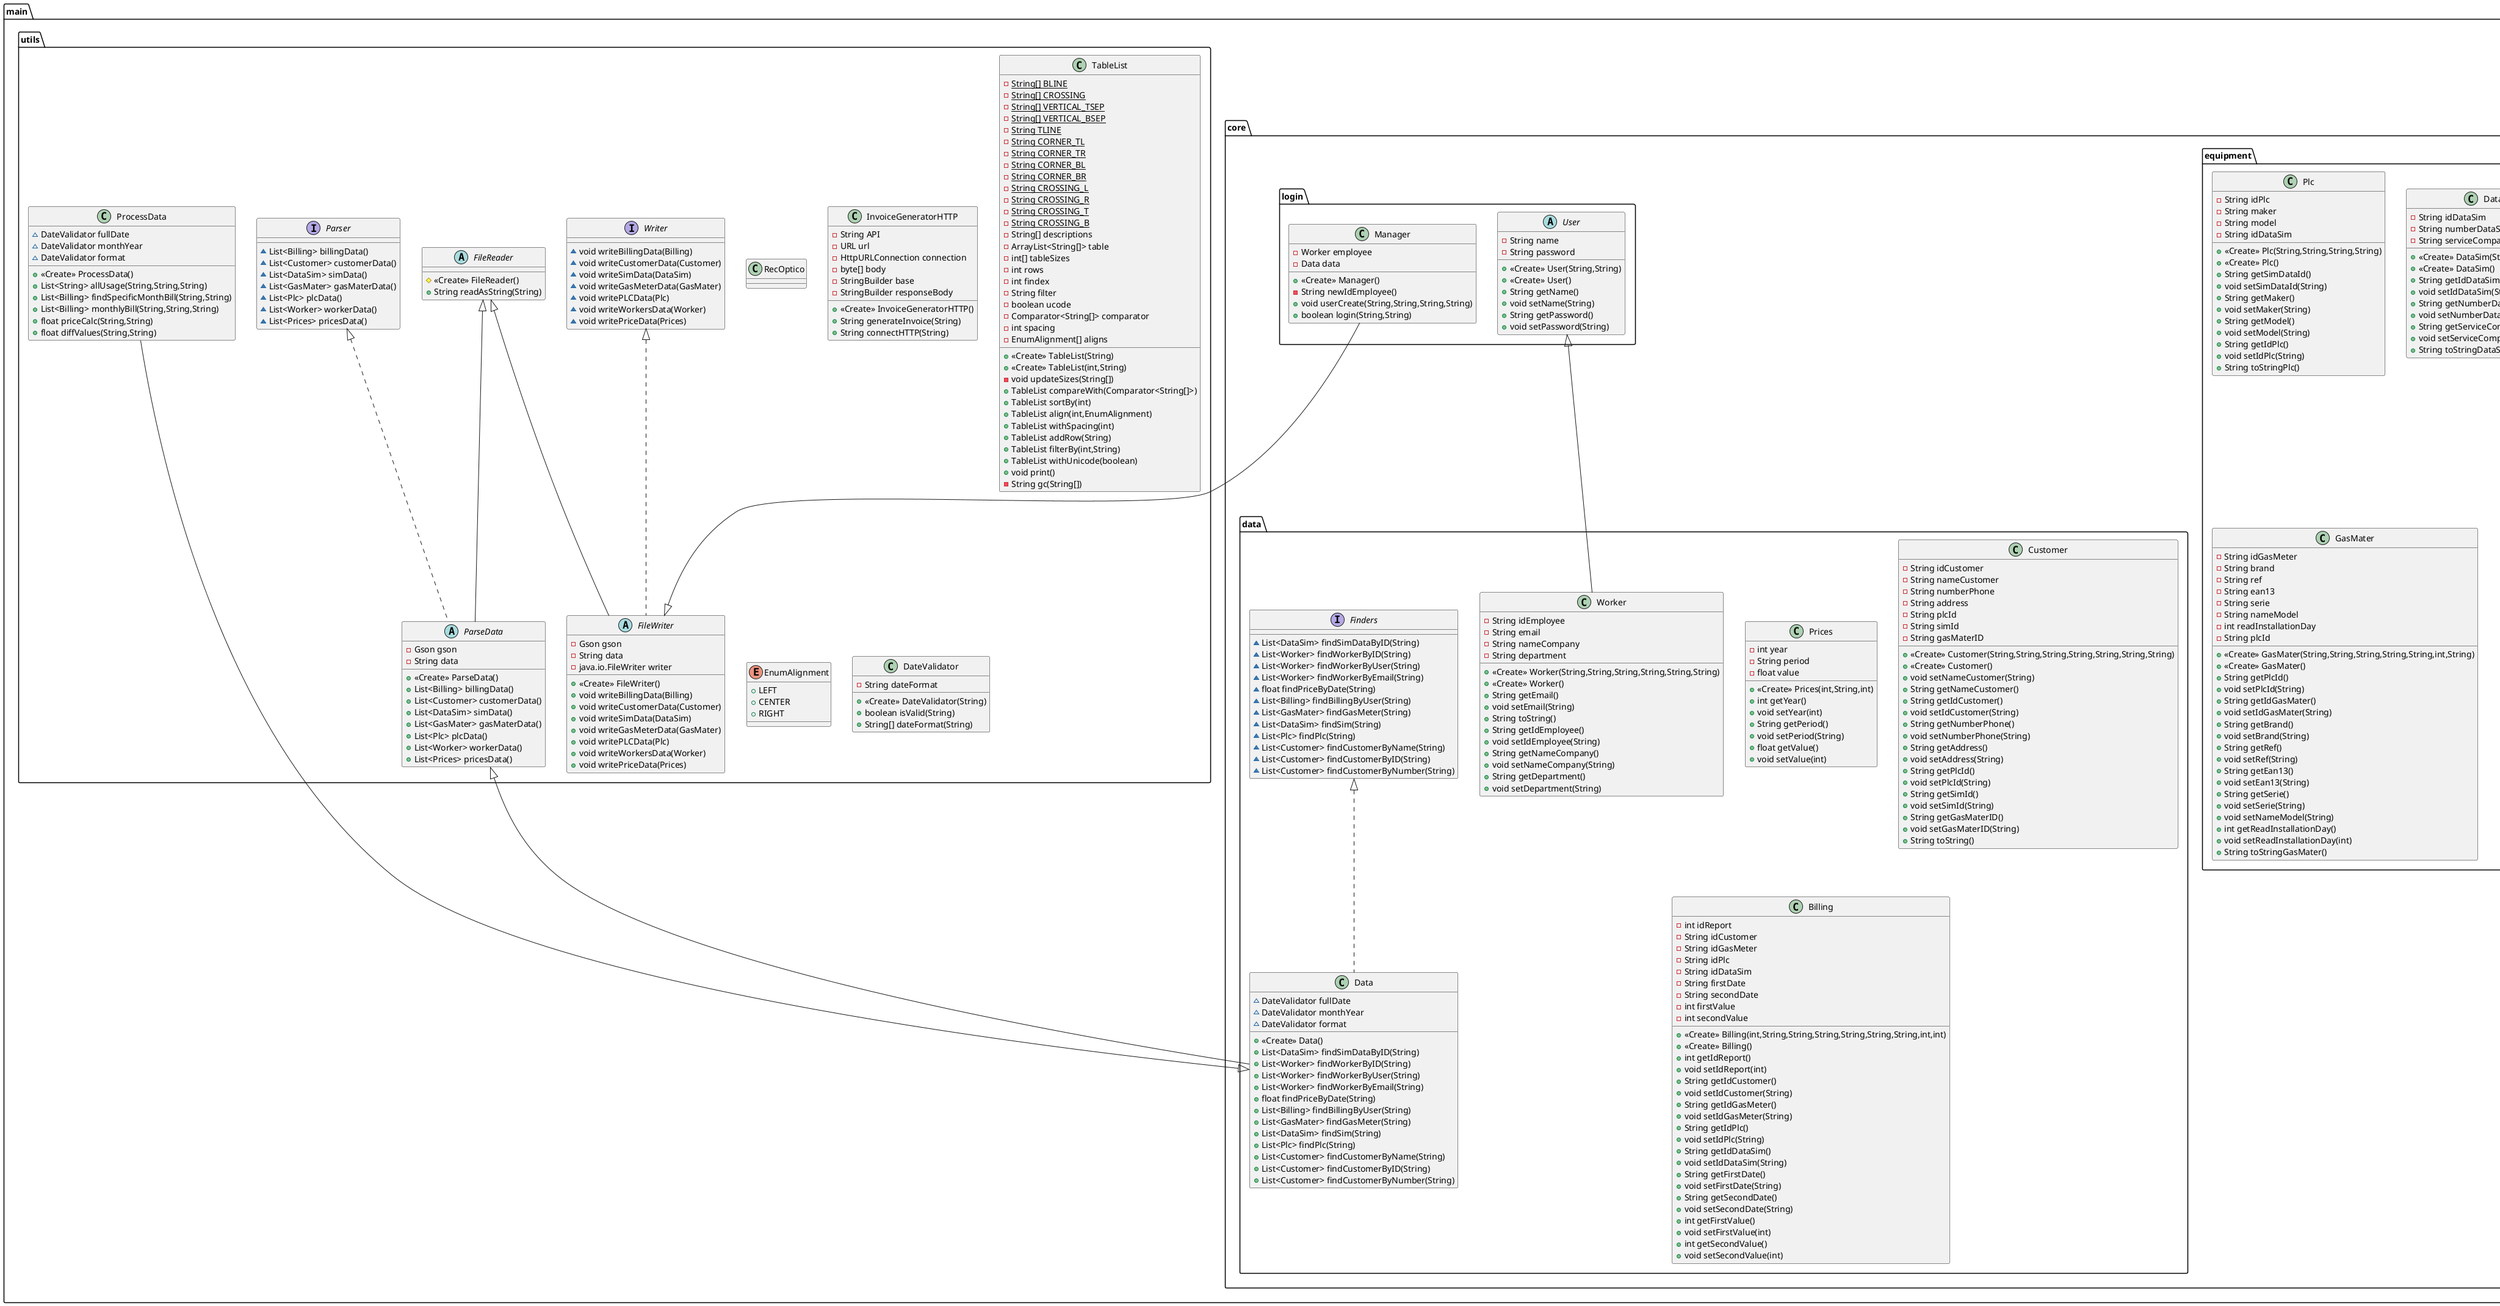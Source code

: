 @startuml
class main.core.data.Prices {
- int year
- String period
- float value
+ <<Create>> Prices(int,String,int)
+ int getYear()
+ void setYear(int)
+ String getPeriod()
+ void setPeriod(String)
+ float getValue()
+ void setValue(int)
}
abstract class main.core.menu.Menus {
- TableList table
- ProcessData find
- BigDecimal decimalFix
+ <<Create>> Menus()
- BigDecimal prettyDecimal(float)
# void principal()
# void registerCheck(String,String,String)
# void logged()
# void actionsCustomer()
# void customerList(List<Customer>)
# void billSpecificMonth(List<Billing>,String,String)
# void billRangeMonth(List<String>)
}
class main.utils.RecOptico {
}
abstract class main.core.login.User {
- String name
- String password
+ <<Create>> User(String,String)
+ <<Create>> User()
+ String getName()
+ void setName(String)
+ String getPassword()
+ void setPassword(String)
}
class main.utils.InvoiceGeneratorHTTP {
- String API
- URL url
- HttpURLConnection connection
- byte[] body
- StringBuilder base
- StringBuilder responseBody
+ <<Create>> InvoiceGeneratorHTTP()
+ String generateInvoice(String)
+ String connectHTTP(String)
}
class main.core.data.Customer {
- String idCustomer
- String nameCustomer
- String numberPhone
- String address
- String plcId
- String simId
- String gasMaterID
+ <<Create>> Customer(String,String,String,String,String,String,String)
+ <<Create>> Customer()
+ void setNameCustomer(String)
+ String getNameCustomer()
+ String getIdCustomer()
+ void setIdCustomer(String)
+ String getNumberPhone()
+ void setNumberPhone(String)
+ String getAddress()
+ void setAddress(String)
+ String getPlcId()
+ void setPlcId(String)
+ String getSimId()
+ void setSimId(String)
+ String getGasMaterID()
+ void setGasMaterID(String)
+ String toString()
}
class main.utils.TableList {
- {static} String[] BLINE
- {static} String[] CROSSING
- {static} String[] VERTICAL_TSEP
- {static} String[] VERTICAL_BSEP
- {static} String TLINE
- {static} String CORNER_TL
- {static} String CORNER_TR
- {static} String CORNER_BL
- {static} String CORNER_BR
- {static} String CROSSING_L
- {static} String CROSSING_R
- {static} String CROSSING_T
- {static} String CROSSING_B
- String[] descriptions
- ArrayList<String[]> table
- int[] tableSizes
- int rows
- int findex
- String filter
- boolean ucode
- Comparator<String[]> comparator
- int spacing
- EnumAlignment[] aligns
+ <<Create>> TableList(String)
+ <<Create>> TableList(int,String)
- void updateSizes(String[])
+ TableList compareWith(Comparator<String[]>)
+ TableList sortBy(int)
+ TableList align(int,EnumAlignment)
+ TableList withSpacing(int)
+ TableList addRow(String)
+ TableList filterBy(int,String)
+ TableList withUnicode(boolean)
+ void print()
- String gc(String[])
}
enum main.utils.EnumAlignment {
+  LEFT
+  CENTER
+  RIGHT
}
class main.core.menu.MenuOptions {
- Scanner userInput
- Data search
- ProcessData find
- Manager register
+ <<Create>> MenuOptions()
+ void principalMenu()
- void login()
- void registerOption()
- void loginOption()
- void searchByName(String)
- void searchByID(String)
- void workWithUserOption(String)
- void findBillingByDate(String)
- void findBillingByRangeDate(String)
- void generateInvoiceOption(String,String,String)
}
class main.core.data.Billing {
- int idReport
- String idCustomer
- String idGasMeter
- String idPlc
- String idDataSim
- String firstDate
- String secondDate
- int firstValue
- int secondValue
+ <<Create>> Billing(int,String,String,String,String,String,String,int,int)
+ <<Create>> Billing()
+ int getIdReport()
+ void setIdReport(int)
+ String getIdCustomer()
+ void setIdCustomer(String)
+ String getIdGasMeter()
+ void setIdGasMeter(String)
+ String getIdPlc()
+ void setIdPlc(String)
+ String getIdDataSim()
+ void setIdDataSim(String)
+ String getFirstDate()
+ void setFirstDate(String)
+ String getSecondDate()
+ void setSecondDate(String)
+ int getFirstValue()
+ void setFirstValue(int)
+ int getSecondValue()
+ void setSecondValue(int)
}
abstract class main.utils.FileWriter {
- Gson gson
- String data
- java.io.FileWriter writer
+ <<Create>> FileWriter()
+ void writeBillingData(Billing)
+ void writeCustomerData(Customer)
+ void writeSimData(DataSim)
+ void writeGasMeterData(GasMater)
+ void writePLCData(Plc)
+ void writeWorkersData(Worker)
+ void writePriceData(Prices)
}
class main.core.equipment.Plc {
- String idPlc
- String maker
- String model
- String idDataSim
+ <<Create>> Plc(String,String,String,String)
+ <<Create>> Plc()
+ String getSimDataId()
+ void setSimDataId(String)
+ String getMaker()
+ void setMaker(String)
+ String getModel()
+ void setModel(String)
+ String getIdPlc()
+ void setIdPlc(String)
+ String toStringPlc()
}
class main.core.data.Worker {
- String idEmployee
- String email
- String nameCompany
- String department
+ <<Create>> Worker(String,String,String,String,String,String)
+ <<Create>> Worker()
+ String getEmail()
+ void setEmail(String)
+ String toString()
+ String getIdEmployee()
+ void setIdEmployee(String)
+ String getNameCompany()
+ void setNameCompany(String)
+ String getDepartment()
+ void setDepartment(String)
}
interface main.utils.Writer {
~ void writeBillingData(Billing)
~ void writeCustomerData(Customer)
~ void writeSimData(DataSim)
~ void writeGasMeterData(GasMater)
~ void writePLCData(Plc)
~ void writeWorkersData(Worker)
~ void writePriceData(Prices)
}
class main.core.data.Data {
~ DateValidator fullDate
~ DateValidator monthYear
~ DateValidator format
+ <<Create>> Data()
+ List<DataSim> findSimDataByID(String)
+ List<Worker> findWorkerByID(String)
+ List<Worker> findWorkerByUser(String)
+ List<Worker> findWorkerByEmail(String)
+ float findPriceByDate(String)
+ List<Billing> findBillingByUser(String)
+ List<GasMater> findGasMeter(String)
+ List<DataSim> findSim(String)
+ List<Plc> findPlc(String)
+ List<Customer> findCustomerByName(String)
+ List<Customer> findCustomerByID(String)
+ List<Customer> findCustomerByNumber(String)
}
class main.utils.DateValidator {
- String dateFormat
+ <<Create>> DateValidator(String)
+ boolean isValid(String)
+ String[] dateFormat(String)
}
abstract class main.utils.ParseData {
- Gson gson
- String data
+ <<Create>> ParseData()
+ List<Billing> billingData()
+ List<Customer> customerData()
+ List<DataSim> simData()
+ List<GasMater> gasMaterData()
+ List<Plc> plcData()
+ List<Worker> workerData()
+ List<Prices> pricesData()
}
abstract class main.utils.FileReader {
# <<Create>> FileReader()
+ String readAsString(String)
}
class main.utils.ProcessData {
~ DateValidator fullDate
~ DateValidator monthYear
~ DateValidator format
+ <<Create>> ProcessData()
+ List<String> allUsage(String,String,String)
+ List<Billing> findSpecificMonthBill(String,String)
+ List<Billing> monthlyBill(String,String,String)
+ float priceCalc(String,String)
+ float diffValues(String,String)
}
class main.core.equipment.DataSim {
- String idDataSim
- String numberDataSim
- String serviceCompany
+ <<Create>> DataSim(String,String,String)
+ <<Create>> DataSim()
+ String getIdDataSim()
+ void setIdDataSim(String)
+ String getNumberDataSim()
+ void setNumberDataSim(String)
+ String getServiceCompany()
+ void setServiceCompany(String)
+ String toStringDataSim()
}
class main.core.login.Manager {
- Worker employee
- Data data
+ <<Create>> Manager()
- String newIdEmployee()
+ void userCreate(String,String,String,String)
+ boolean login(String,String)
}
interface main.core.data.Finders {
~ List<DataSim> findSimDataByID(String)
~ List<Worker> findWorkerByID(String)
~ List<Worker> findWorkerByUser(String)
~ List<Worker> findWorkerByEmail(String)
~ float findPriceByDate(String)
~ List<Billing> findBillingByUser(String)
~ List<GasMater> findGasMeter(String)
~ List<DataSim> findSim(String)
~ List<Plc> findPlc(String)
~ List<Customer> findCustomerByName(String)
~ List<Customer> findCustomerByID(String)
~ List<Customer> findCustomerByNumber(String)
}
interface main.utils.Parser {
~ List<Billing> billingData()
~ List<Customer> customerData()
~ List<DataSim> simData()
~ List<GasMater> gasMaterData()
~ List<Plc> plcData()
~ List<Worker> workerData()
~ List<Prices> pricesData()
}
class main.core.equipment.GasMater {
- String idGasMeter
- String brand
- String ref
- String ean13
- String serie
- String nameModel
- int readInstallationDay
- String plcId
+ <<Create>> GasMater(String,String,String,String,String,int,String)
+ <<Create>> GasMater()
+ String getPlcId()
+ void setPlcId(String)
+ String getIdGasMater()
+ void setIdGasMater(String)
+ String getBrand()
+ void setBrand(String)
+ String getRef()
+ void setRef(String)
+ String getEan13()
+ void setEan13(String)
+ String getSerie()
+ void setSerie(String)
+ void setNameModel(String)
+ int getReadInstallationDay()
+ void setReadInstallationDay(int)
+ String toStringGasMater()
}


main.core.menu.Menus <|-- main.core.menu.MenuOptions
main.utils.Writer <|.. main.utils.FileWriter
main.utils.FileReader <|-- main.utils.FileWriter
main.core.login.User <|-- main.core.data.Worker
main.core.data.Finders <|.. main.core.data.Data
main.utils.ParseData <|-- main.core.data.Data
main.utils.Parser <|.. main.utils.ParseData
main.utils.FileReader <|-- main.utils.ParseData
main.core.data.Data <|-- main.utils.ProcessData
main.utils.FileWriter <|-- main.core.login.Manager
@enduml